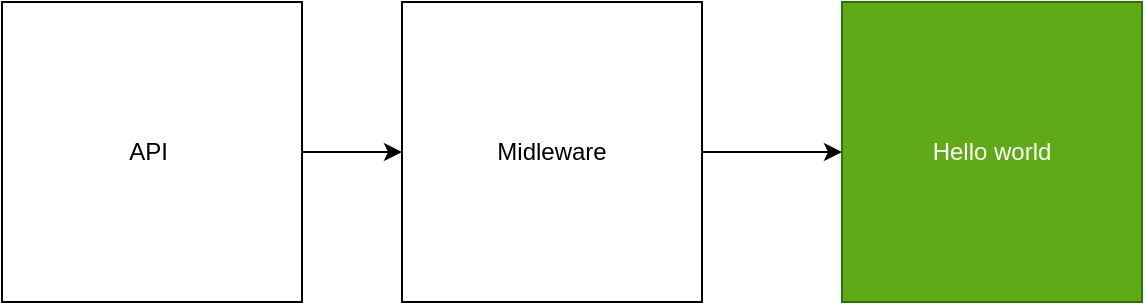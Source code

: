 <mxfile>
    <diagram id="WKzLOFCC2ZXTQ3QG-1Ef" name="Page-1">
        <mxGraphModel dx="1008" dy="740" grid="1" gridSize="10" guides="1" tooltips="1" connect="1" arrows="1" fold="1" page="1" pageScale="1" pageWidth="850" pageHeight="1100" math="0" shadow="0">
            <root>
                <mxCell id="0"/>
                <mxCell id="1" parent="0"/>
                <mxCell id="4" value="" style="edgeStyle=none;html=1;" edge="1" parent="1" source="2" target="3">
                    <mxGeometry relative="1" as="geometry"/>
                </mxCell>
                <mxCell id="2" value="API&amp;nbsp;" style="whiteSpace=wrap;html=1;aspect=fixed;" vertex="1" parent="1">
                    <mxGeometry x="180" y="120" width="150" height="150" as="geometry"/>
                </mxCell>
                <mxCell id="7" value="" style="edgeStyle=none;html=1;" edge="1" parent="1" source="3" target="6">
                    <mxGeometry relative="1" as="geometry"/>
                </mxCell>
                <mxCell id="3" value="Midleware" style="whiteSpace=wrap;html=1;aspect=fixed;" vertex="1" parent="1">
                    <mxGeometry x="380" y="120" width="150" height="150" as="geometry"/>
                </mxCell>
                <mxCell id="6" value="Hello world" style="whiteSpace=wrap;html=1;aspect=fixed;fillColor=#60a917;strokeColor=#2D7600;fontColor=#ffffff;" vertex="1" parent="1">
                    <mxGeometry x="600" y="120" width="150" height="150" as="geometry"/>
                </mxCell>
            </root>
        </mxGraphModel>
    </diagram>
</mxfile>
